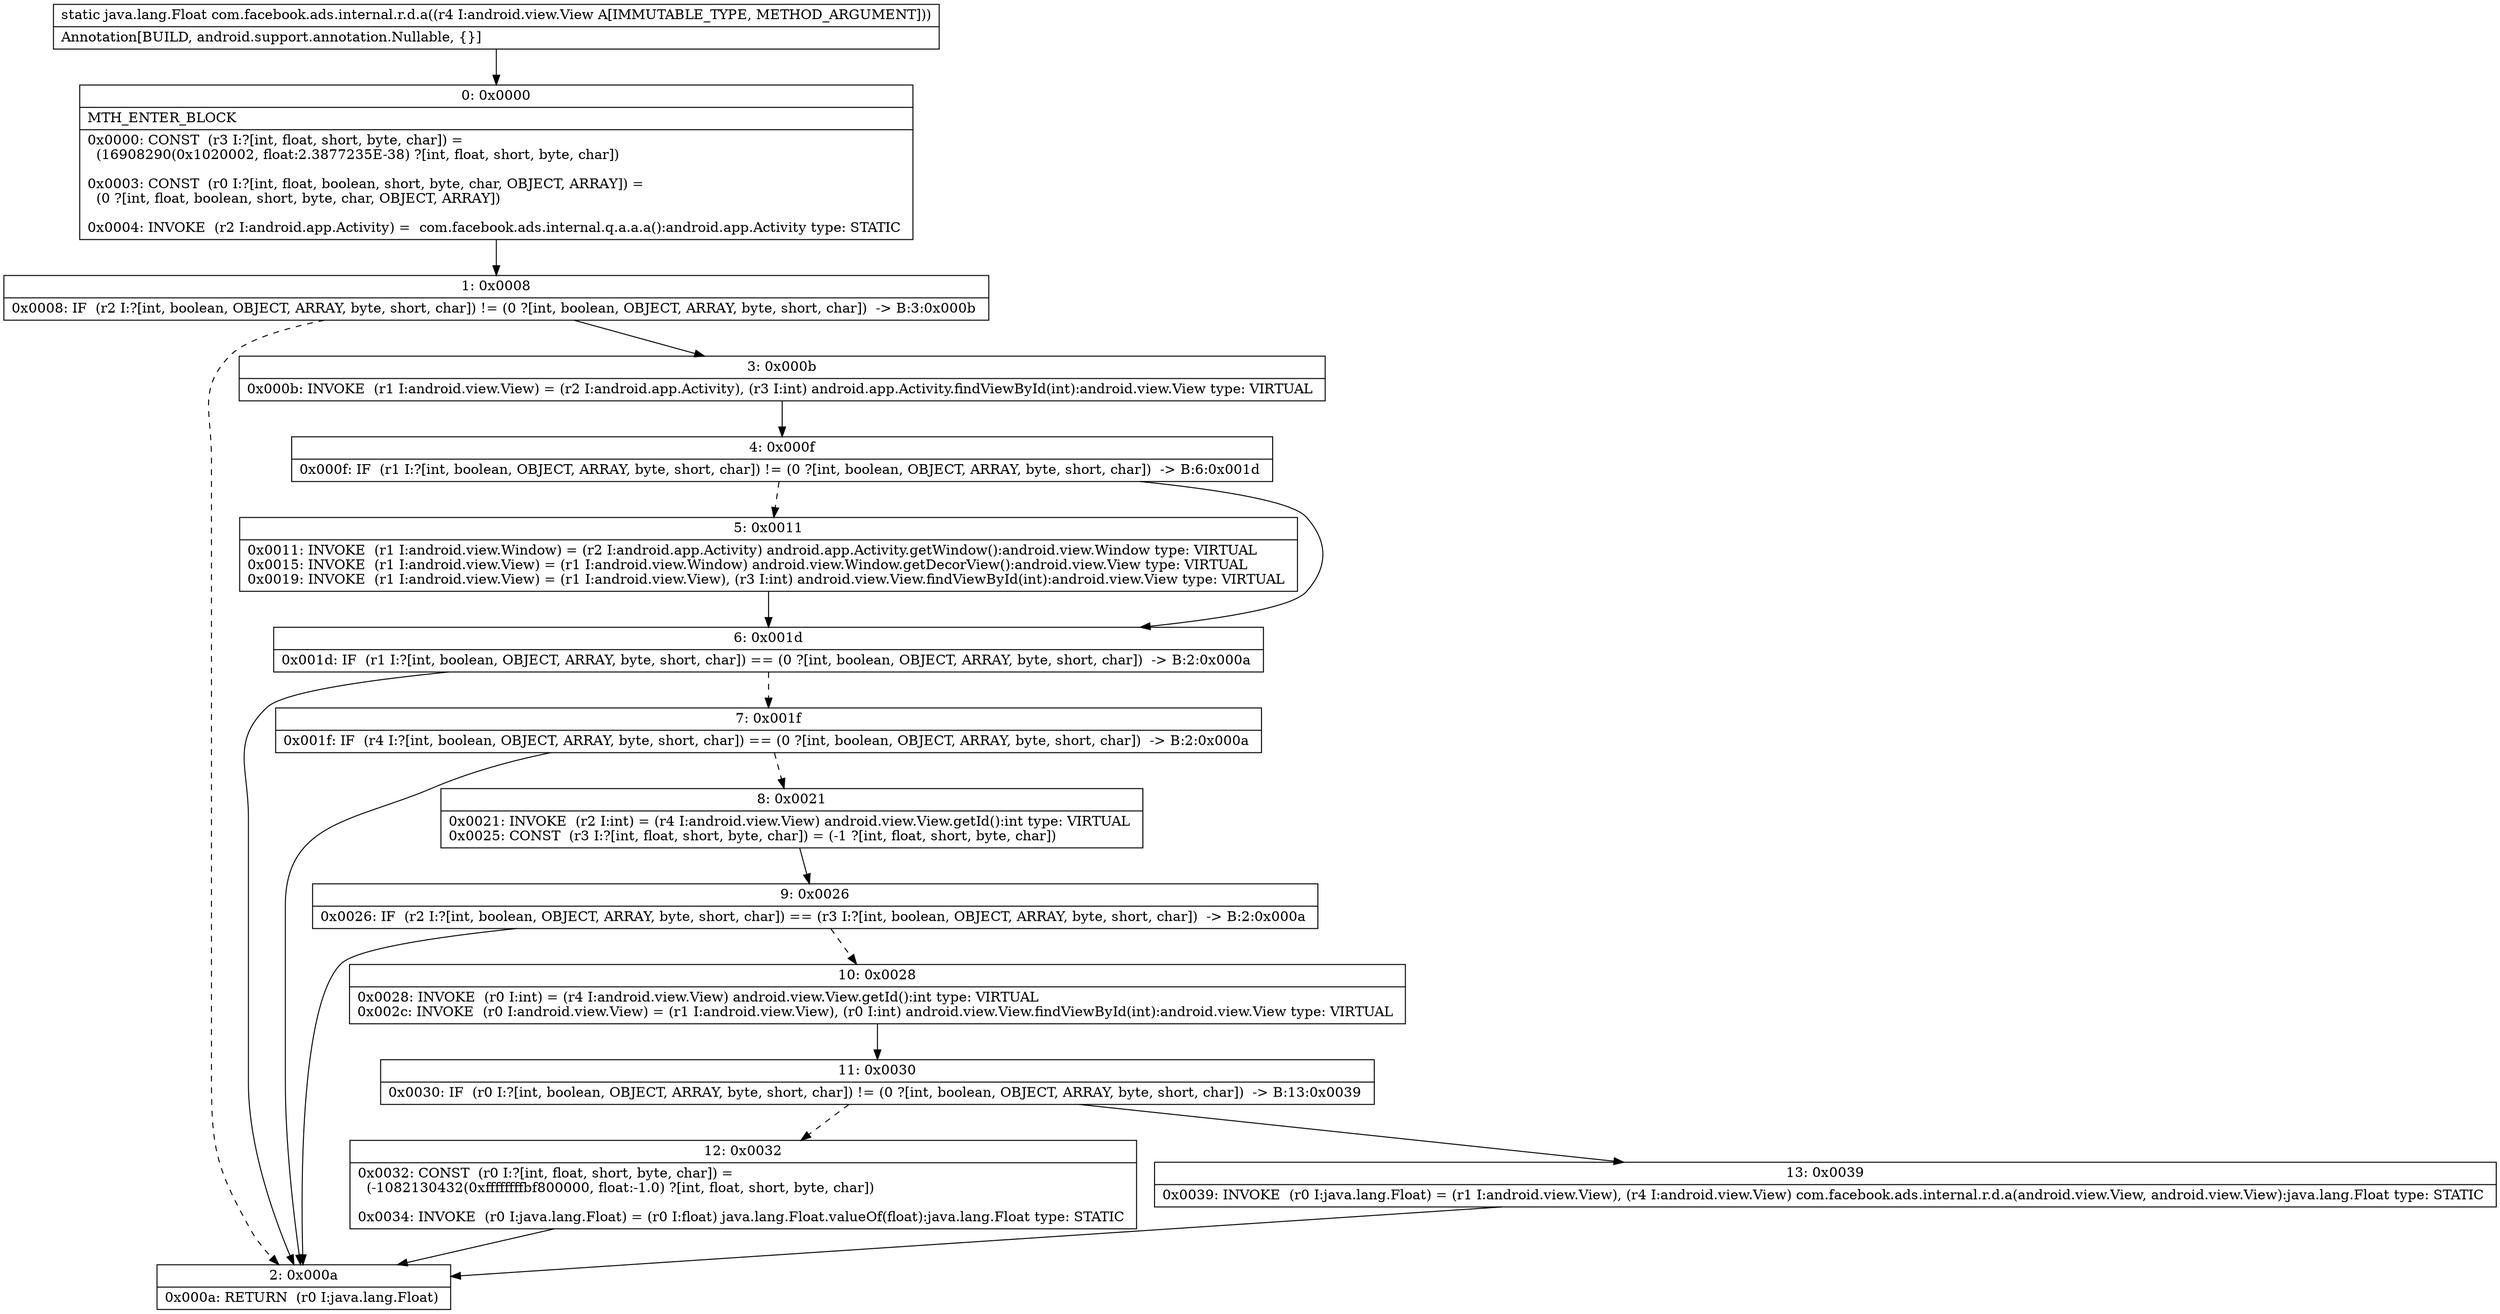 digraph "CFG forcom.facebook.ads.internal.r.d.a(Landroid\/view\/View;)Ljava\/lang\/Float;" {
Node_0 [shape=record,label="{0\:\ 0x0000|MTH_ENTER_BLOCK\l|0x0000: CONST  (r3 I:?[int, float, short, byte, char]) = \l  (16908290(0x1020002, float:2.3877235E\-38) ?[int, float, short, byte, char])\l \l0x0003: CONST  (r0 I:?[int, float, boolean, short, byte, char, OBJECT, ARRAY]) = \l  (0 ?[int, float, boolean, short, byte, char, OBJECT, ARRAY])\l \l0x0004: INVOKE  (r2 I:android.app.Activity) =  com.facebook.ads.internal.q.a.a.a():android.app.Activity type: STATIC \l}"];
Node_1 [shape=record,label="{1\:\ 0x0008|0x0008: IF  (r2 I:?[int, boolean, OBJECT, ARRAY, byte, short, char]) != (0 ?[int, boolean, OBJECT, ARRAY, byte, short, char])  \-\> B:3:0x000b \l}"];
Node_2 [shape=record,label="{2\:\ 0x000a|0x000a: RETURN  (r0 I:java.lang.Float) \l}"];
Node_3 [shape=record,label="{3\:\ 0x000b|0x000b: INVOKE  (r1 I:android.view.View) = (r2 I:android.app.Activity), (r3 I:int) android.app.Activity.findViewById(int):android.view.View type: VIRTUAL \l}"];
Node_4 [shape=record,label="{4\:\ 0x000f|0x000f: IF  (r1 I:?[int, boolean, OBJECT, ARRAY, byte, short, char]) != (0 ?[int, boolean, OBJECT, ARRAY, byte, short, char])  \-\> B:6:0x001d \l}"];
Node_5 [shape=record,label="{5\:\ 0x0011|0x0011: INVOKE  (r1 I:android.view.Window) = (r2 I:android.app.Activity) android.app.Activity.getWindow():android.view.Window type: VIRTUAL \l0x0015: INVOKE  (r1 I:android.view.View) = (r1 I:android.view.Window) android.view.Window.getDecorView():android.view.View type: VIRTUAL \l0x0019: INVOKE  (r1 I:android.view.View) = (r1 I:android.view.View), (r3 I:int) android.view.View.findViewById(int):android.view.View type: VIRTUAL \l}"];
Node_6 [shape=record,label="{6\:\ 0x001d|0x001d: IF  (r1 I:?[int, boolean, OBJECT, ARRAY, byte, short, char]) == (0 ?[int, boolean, OBJECT, ARRAY, byte, short, char])  \-\> B:2:0x000a \l}"];
Node_7 [shape=record,label="{7\:\ 0x001f|0x001f: IF  (r4 I:?[int, boolean, OBJECT, ARRAY, byte, short, char]) == (0 ?[int, boolean, OBJECT, ARRAY, byte, short, char])  \-\> B:2:0x000a \l}"];
Node_8 [shape=record,label="{8\:\ 0x0021|0x0021: INVOKE  (r2 I:int) = (r4 I:android.view.View) android.view.View.getId():int type: VIRTUAL \l0x0025: CONST  (r3 I:?[int, float, short, byte, char]) = (\-1 ?[int, float, short, byte, char]) \l}"];
Node_9 [shape=record,label="{9\:\ 0x0026|0x0026: IF  (r2 I:?[int, boolean, OBJECT, ARRAY, byte, short, char]) == (r3 I:?[int, boolean, OBJECT, ARRAY, byte, short, char])  \-\> B:2:0x000a \l}"];
Node_10 [shape=record,label="{10\:\ 0x0028|0x0028: INVOKE  (r0 I:int) = (r4 I:android.view.View) android.view.View.getId():int type: VIRTUAL \l0x002c: INVOKE  (r0 I:android.view.View) = (r1 I:android.view.View), (r0 I:int) android.view.View.findViewById(int):android.view.View type: VIRTUAL \l}"];
Node_11 [shape=record,label="{11\:\ 0x0030|0x0030: IF  (r0 I:?[int, boolean, OBJECT, ARRAY, byte, short, char]) != (0 ?[int, boolean, OBJECT, ARRAY, byte, short, char])  \-\> B:13:0x0039 \l}"];
Node_12 [shape=record,label="{12\:\ 0x0032|0x0032: CONST  (r0 I:?[int, float, short, byte, char]) = \l  (\-1082130432(0xffffffffbf800000, float:\-1.0) ?[int, float, short, byte, char])\l \l0x0034: INVOKE  (r0 I:java.lang.Float) = (r0 I:float) java.lang.Float.valueOf(float):java.lang.Float type: STATIC \l}"];
Node_13 [shape=record,label="{13\:\ 0x0039|0x0039: INVOKE  (r0 I:java.lang.Float) = (r1 I:android.view.View), (r4 I:android.view.View) com.facebook.ads.internal.r.d.a(android.view.View, android.view.View):java.lang.Float type: STATIC \l}"];
MethodNode[shape=record,label="{static java.lang.Float com.facebook.ads.internal.r.d.a((r4 I:android.view.View A[IMMUTABLE_TYPE, METHOD_ARGUMENT]))  | Annotation[BUILD, android.support.annotation.Nullable, \{\}]\l}"];
MethodNode -> Node_0;
Node_0 -> Node_1;
Node_1 -> Node_2[style=dashed];
Node_1 -> Node_3;
Node_3 -> Node_4;
Node_4 -> Node_5[style=dashed];
Node_4 -> Node_6;
Node_5 -> Node_6;
Node_6 -> Node_2;
Node_6 -> Node_7[style=dashed];
Node_7 -> Node_2;
Node_7 -> Node_8[style=dashed];
Node_8 -> Node_9;
Node_9 -> Node_2;
Node_9 -> Node_10[style=dashed];
Node_10 -> Node_11;
Node_11 -> Node_12[style=dashed];
Node_11 -> Node_13;
Node_12 -> Node_2;
Node_13 -> Node_2;
}

